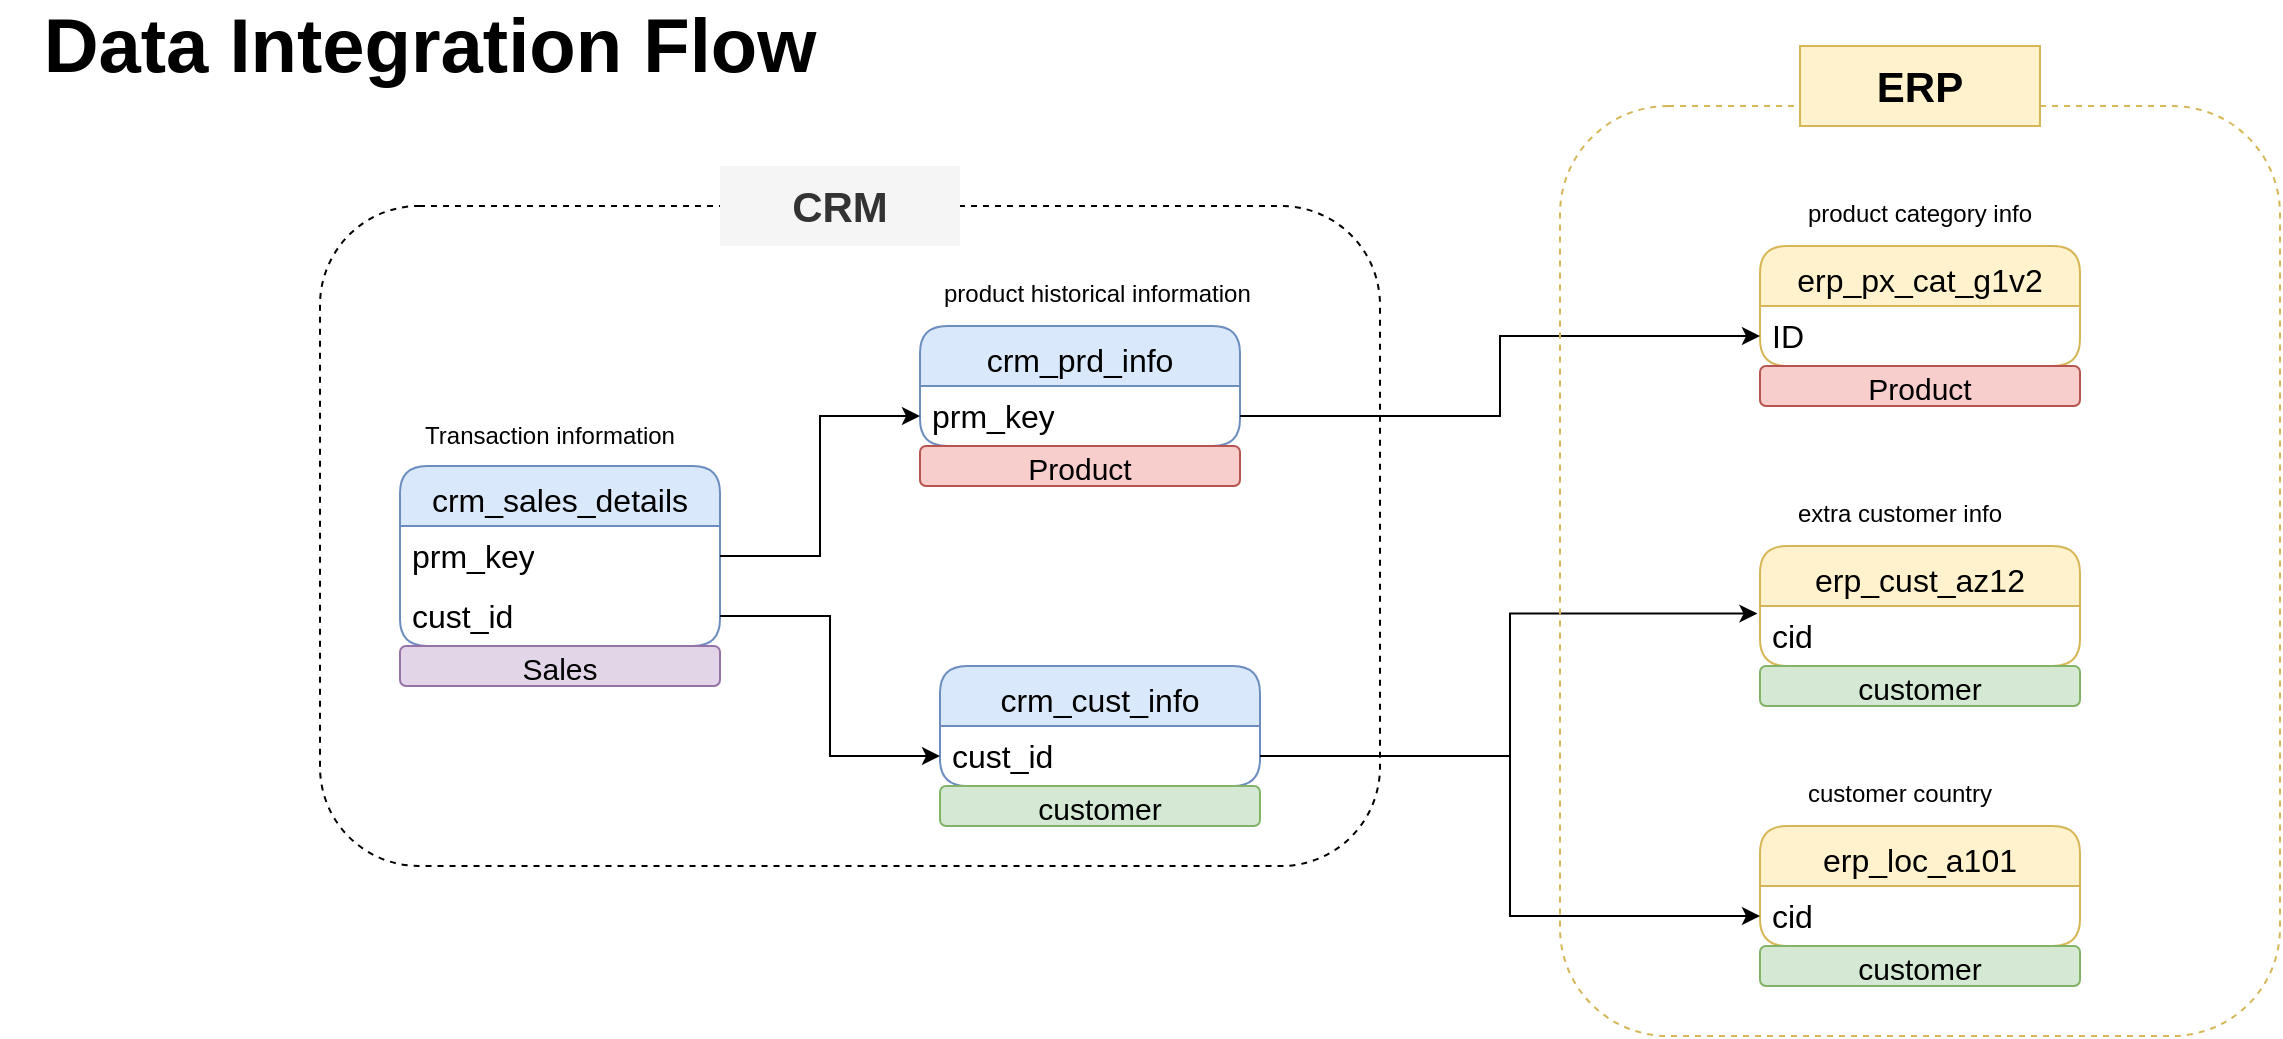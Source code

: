 <mxfile version="26.0.16" pages="2">
  <diagram name="Page-1" id="g1LcvF8aphsJXnMWTRCQ">
    <mxGraphModel dx="1900" dy="1657" grid="1" gridSize="10" guides="1" tooltips="1" connect="1" arrows="1" fold="1" page="1" pageScale="1" pageWidth="850" pageHeight="1100" math="0" shadow="0">
      <root>
        <mxCell id="0" />
        <mxCell id="1" parent="0" />
        <mxCell id="uA1yaRW771HfkSEceYEn-1" value="Data Integration Flow" style="text;html=1;align=center;verticalAlign=middle;whiteSpace=wrap;rounded=0;fontSize=38;fontStyle=1" parent="1" vertex="1">
          <mxGeometry x="-20" y="-20" width="430" height="40" as="geometry" />
        </mxCell>
        <mxCell id="uA1yaRW771HfkSEceYEn-2" value="&lt;span style=&quot;font-size: 16px; text-align: left;&quot;&gt;crm_sales_details&lt;/span&gt;" style="swimlane;fontStyle=0;childLayout=stackLayout;horizontal=1;startSize=30;horizontalStack=0;resizeParent=1;resizeParentMax=0;resizeLast=0;collapsible=1;marginBottom=0;whiteSpace=wrap;html=1;rounded=1;shadow=0;labelBackgroundColor=none;fillColor=#dae8fc;strokeColor=#6c8ebf;fontSize=20;" parent="1" vertex="1">
          <mxGeometry x="180" y="210" width="160" height="90" as="geometry" />
        </mxCell>
        <mxCell id="uA1yaRW771HfkSEceYEn-3" value="&lt;span style=&quot;font-size: 16px;&quot;&gt;prm_key&lt;/span&gt;" style="text;strokeColor=none;fillColor=none;align=left;verticalAlign=middle;spacingLeft=4;spacingRight=4;overflow=hidden;points=[[0,0.5],[1,0.5]];portConstraint=eastwest;rotatable=0;whiteSpace=wrap;html=1;" parent="uA1yaRW771HfkSEceYEn-2" vertex="1">
          <mxGeometry y="30" width="160" height="30" as="geometry" />
        </mxCell>
        <mxCell id="uA1yaRW771HfkSEceYEn-6" value="&lt;span style=&quot;font-size: 16px;&quot;&gt;cust_id&lt;/span&gt;" style="text;strokeColor=none;fillColor=none;align=left;verticalAlign=middle;spacingLeft=4;spacingRight=4;overflow=hidden;points=[[0,0.5],[1,0.5]];portConstraint=eastwest;rotatable=0;whiteSpace=wrap;html=1;" parent="uA1yaRW771HfkSEceYEn-2" vertex="1">
          <mxGeometry y="60" width="160" height="30" as="geometry" />
        </mxCell>
        <mxCell id="uA1yaRW771HfkSEceYEn-7" value="&lt;span style=&quot;font-size: 16px; text-align: left;&quot;&gt;crm_cust_info&lt;/span&gt;" style="swimlane;fontStyle=0;childLayout=stackLayout;horizontal=1;startSize=30;horizontalStack=0;resizeParent=1;resizeParentMax=0;resizeLast=0;collapsible=1;marginBottom=0;whiteSpace=wrap;html=1;rounded=1;shadow=0;labelBackgroundColor=none;fillColor=#dae8fc;strokeColor=#6c8ebf;fontSize=20;" parent="1" vertex="1">
          <mxGeometry x="450" y="310" width="160" height="60" as="geometry" />
        </mxCell>
        <mxCell id="uA1yaRW771HfkSEceYEn-9" value="&lt;span style=&quot;font-size: 16px;&quot;&gt;cust_id&lt;/span&gt;" style="text;strokeColor=none;fillColor=none;align=left;verticalAlign=middle;spacingLeft=4;spacingRight=4;overflow=hidden;points=[[0,0.5],[1,0.5]];portConstraint=eastwest;rotatable=0;whiteSpace=wrap;html=1;" parent="uA1yaRW771HfkSEceYEn-7" vertex="1">
          <mxGeometry y="30" width="160" height="30" as="geometry" />
        </mxCell>
        <mxCell id="uA1yaRW771HfkSEceYEn-10" value="Transaction information" style="text;html=1;align=center;verticalAlign=middle;whiteSpace=wrap;rounded=0;" parent="1" vertex="1">
          <mxGeometry x="190" y="180" width="130" height="30" as="geometry" />
        </mxCell>
        <mxCell id="uA1yaRW771HfkSEceYEn-11" value="&lt;span style=&quot;font-size: 16px; text-align: left;&quot;&gt;crm_prd_info&lt;/span&gt;" style="swimlane;fontStyle=0;childLayout=stackLayout;horizontal=1;startSize=30;horizontalStack=0;resizeParent=1;resizeParentMax=0;resizeLast=0;collapsible=1;marginBottom=0;whiteSpace=wrap;html=1;rounded=1;shadow=0;labelBackgroundColor=none;fillColor=#dae8fc;strokeColor=#6c8ebf;fontSize=20;" parent="1" vertex="1">
          <mxGeometry x="440" y="140" width="160" height="60" as="geometry" />
        </mxCell>
        <mxCell id="uA1yaRW771HfkSEceYEn-12" value="&lt;span style=&quot;font-size: 16px;&quot;&gt;prm_key&lt;/span&gt;" style="text;strokeColor=none;fillColor=none;align=left;verticalAlign=middle;spacingLeft=4;spacingRight=4;overflow=hidden;points=[[0,0.5],[1,0.5]];portConstraint=eastwest;rotatable=0;whiteSpace=wrap;html=1;" parent="uA1yaRW771HfkSEceYEn-11" vertex="1">
          <mxGeometry y="30" width="160" height="30" as="geometry" />
        </mxCell>
        <mxCell id="uA1yaRW771HfkSEceYEn-13" value="product historical information" style="text;whiteSpace=wrap;" parent="1" vertex="1">
          <mxGeometry x="450" y="110" width="160" height="30" as="geometry" />
        </mxCell>
        <mxCell id="uA1yaRW771HfkSEceYEn-15" style="edgeStyle=orthogonalEdgeStyle;rounded=0;orthogonalLoop=1;jettySize=auto;html=1;entryX=0;entryY=0.5;entryDx=0;entryDy=0;" parent="1" source="uA1yaRW771HfkSEceYEn-3" target="uA1yaRW771HfkSEceYEn-12" edge="1">
          <mxGeometry relative="1" as="geometry" />
        </mxCell>
        <mxCell id="uA1yaRW771HfkSEceYEn-16" style="edgeStyle=orthogonalEdgeStyle;rounded=0;orthogonalLoop=1;jettySize=auto;html=1;entryX=0;entryY=0.5;entryDx=0;entryDy=0;" parent="1" source="uA1yaRW771HfkSEceYEn-6" target="uA1yaRW771HfkSEceYEn-9" edge="1">
          <mxGeometry relative="1" as="geometry" />
        </mxCell>
        <mxCell id="uA1yaRW771HfkSEceYEn-18" value="&lt;div style=&quot;text-align: left;&quot;&gt;&lt;span style=&quot;background-color: transparent; font-size: 16px;&quot;&gt;erp_cust_az12&lt;/span&gt;&lt;/div&gt;" style="swimlane;fontStyle=0;childLayout=stackLayout;horizontal=1;startSize=30;horizontalStack=0;resizeParent=1;resizeParentMax=0;resizeLast=0;collapsible=1;marginBottom=0;whiteSpace=wrap;html=1;rounded=1;shadow=0;labelBackgroundColor=none;fillColor=#fff2cc;strokeColor=#d6b656;fontSize=20;" parent="1" vertex="1">
          <mxGeometry x="860" y="250" width="160" height="60" as="geometry" />
        </mxCell>
        <mxCell id="uA1yaRW771HfkSEceYEn-19" value="&lt;span style=&quot;font-size: 16px;&quot;&gt;cid&lt;/span&gt;" style="text;align=left;verticalAlign=middle;spacingLeft=4;spacingRight=4;overflow=hidden;points=[[0,0.5],[1,0.5]];portConstraint=eastwest;rotatable=0;whiteSpace=wrap;html=1;" parent="uA1yaRW771HfkSEceYEn-18" vertex="1">
          <mxGeometry y="30" width="160" height="30" as="geometry" />
        </mxCell>
        <mxCell id="uA1yaRW771HfkSEceYEn-20" value="extra customer info" style="text;whiteSpace=wrap;align=center;" parent="1" vertex="1">
          <mxGeometry x="850" y="220" width="160" height="30" as="geometry" />
        </mxCell>
        <mxCell id="uA1yaRW771HfkSEceYEn-22" value="&lt;div style=&quot;text-align: left;&quot;&gt;&lt;span style=&quot;background-color: transparent; font-size: 16px;&quot;&gt;erp_loc_a101&lt;/span&gt;&lt;/div&gt;" style="swimlane;fontStyle=0;childLayout=stackLayout;horizontal=1;startSize=30;horizontalStack=0;resizeParent=1;resizeParentMax=0;resizeLast=0;collapsible=1;marginBottom=0;whiteSpace=wrap;html=1;rounded=1;shadow=0;labelBackgroundColor=none;fillColor=#fff2cc;strokeColor=#d6b656;fontSize=20;" parent="1" vertex="1">
          <mxGeometry x="860" y="390" width="160" height="60" as="geometry" />
        </mxCell>
        <mxCell id="uA1yaRW771HfkSEceYEn-23" value="&lt;span style=&quot;font-size: 16px;&quot;&gt;cid&lt;/span&gt;" style="text;strokeColor=none;fillColor=none;align=left;verticalAlign=middle;spacingLeft=4;spacingRight=4;overflow=hidden;points=[[0,0.5],[1,0.5]];portConstraint=eastwest;rotatable=0;whiteSpace=wrap;html=1;" parent="uA1yaRW771HfkSEceYEn-22" vertex="1">
          <mxGeometry y="30" width="160" height="30" as="geometry" />
        </mxCell>
        <mxCell id="uA1yaRW771HfkSEceYEn-24" value="customer country" style="text;whiteSpace=wrap;align=center;" parent="1" vertex="1">
          <mxGeometry x="850" y="360" width="160" height="30" as="geometry" />
        </mxCell>
        <mxCell id="uA1yaRW771HfkSEceYEn-27" value="&lt;div style=&quot;text-align: left;&quot;&gt;&lt;span style=&quot;font-size: 16px;&quot;&gt;erp_px_cat_g1v2&lt;/span&gt;&lt;/div&gt;" style="swimlane;fontStyle=0;childLayout=stackLayout;horizontal=1;startSize=30;horizontalStack=0;resizeParent=1;resizeParentMax=0;resizeLast=0;collapsible=1;marginBottom=0;whiteSpace=wrap;html=1;rounded=1;shadow=0;labelBackgroundColor=none;fillColor=#fff2cc;strokeColor=#d6b656;fontSize=20;" parent="1" vertex="1">
          <mxGeometry x="860" y="100" width="160" height="60" as="geometry" />
        </mxCell>
        <mxCell id="uA1yaRW771HfkSEceYEn-28" value="&lt;span style=&quot;font-size: 16px;&quot;&gt;ID&lt;/span&gt;" style="text;strokeColor=none;fillColor=none;align=left;verticalAlign=middle;spacingLeft=4;spacingRight=4;overflow=hidden;points=[[0,0.5],[1,0.5]];portConstraint=eastwest;rotatable=0;whiteSpace=wrap;html=1;" parent="uA1yaRW771HfkSEceYEn-27" vertex="1">
          <mxGeometry y="30" width="160" height="30" as="geometry" />
        </mxCell>
        <mxCell id="uA1yaRW771HfkSEceYEn-29" value="product category info" style="text;whiteSpace=wrap;align=center;" parent="1" vertex="1">
          <mxGeometry x="860" y="70" width="160" height="30" as="geometry" />
        </mxCell>
        <mxCell id="uA1yaRW771HfkSEceYEn-30" style="edgeStyle=orthogonalEdgeStyle;rounded=0;orthogonalLoop=1;jettySize=auto;html=1;entryX=0;entryY=0.5;entryDx=0;entryDy=0;" parent="1" source="uA1yaRW771HfkSEceYEn-12" target="uA1yaRW771HfkSEceYEn-28" edge="1">
          <mxGeometry relative="1" as="geometry" />
        </mxCell>
        <mxCell id="uA1yaRW771HfkSEceYEn-31" style="edgeStyle=orthogonalEdgeStyle;rounded=0;orthogonalLoop=1;jettySize=auto;html=1;entryX=-0.008;entryY=0.127;entryDx=0;entryDy=0;entryPerimeter=0;" parent="1" source="uA1yaRW771HfkSEceYEn-9" target="uA1yaRW771HfkSEceYEn-19" edge="1">
          <mxGeometry relative="1" as="geometry" />
        </mxCell>
        <mxCell id="uA1yaRW771HfkSEceYEn-32" style="edgeStyle=orthogonalEdgeStyle;rounded=0;orthogonalLoop=1;jettySize=auto;html=1;entryX=0;entryY=0.5;entryDx=0;entryDy=0;" parent="1" source="uA1yaRW771HfkSEceYEn-9" target="uA1yaRW771HfkSEceYEn-23" edge="1">
          <mxGeometry relative="1" as="geometry" />
        </mxCell>
        <mxCell id="uA1yaRW771HfkSEceYEn-33" value="" style="rounded=1;whiteSpace=wrap;html=1;fillColor=none;dashed=1;" parent="1" vertex="1">
          <mxGeometry x="140" y="80" width="530" height="330" as="geometry" />
        </mxCell>
        <mxCell id="uA1yaRW771HfkSEceYEn-34" value="&lt;font style=&quot;font-size: 21px;&quot;&gt;CRM&lt;/font&gt;" style="rounded=0;whiteSpace=wrap;html=1;fillColor=#f5f5f5;fontColor=#333333;strokeColor=none;fontStyle=1" parent="1" vertex="1">
          <mxGeometry x="340" y="60" width="120" height="40" as="geometry" />
        </mxCell>
        <mxCell id="uA1yaRW771HfkSEceYEn-35" value="" style="rounded=1;whiteSpace=wrap;html=1;fillColor=none;dashed=1;strokeColor=#d6b656;" parent="1" vertex="1">
          <mxGeometry x="760" y="30" width="360" height="465" as="geometry" />
        </mxCell>
        <mxCell id="uA1yaRW771HfkSEceYEn-36" value="&lt;font style=&quot;font-size: 21px;&quot;&gt;ERP&lt;/font&gt;" style="rounded=0;whiteSpace=wrap;html=1;fillColor=#fff2cc;strokeColor=#d6b656;fontStyle=1" parent="1" vertex="1">
          <mxGeometry x="880" width="120" height="40" as="geometry" />
        </mxCell>
        <mxCell id="DvN9zvWvNREmPjwPhVOK-1" value="Product" style="text;html=1;strokeColor=#b85450;fillColor=#f8cecc;align=center;verticalAlign=middle;whiteSpace=wrap;overflow=hidden;fontSize=15;rounded=1;" vertex="1" parent="1">
          <mxGeometry x="860" y="160" width="160" height="20" as="geometry" />
        </mxCell>
        <mxCell id="DvN9zvWvNREmPjwPhVOK-2" value="Product" style="text;html=1;strokeColor=#b85450;fillColor=#f8cecc;align=center;verticalAlign=middle;whiteSpace=wrap;overflow=hidden;fontSize=15;rounded=1;glass=0;" vertex="1" parent="1">
          <mxGeometry x="440" y="200" width="160" height="20" as="geometry" />
        </mxCell>
        <mxCell id="DvN9zvWvNREmPjwPhVOK-3" value="customer" style="text;html=1;strokeColor=#82b366;fillColor=#d5e8d4;align=center;verticalAlign=middle;whiteSpace=wrap;overflow=hidden;fontSize=15;rounded=1;" vertex="1" parent="1">
          <mxGeometry x="450" y="370" width="160" height="20" as="geometry" />
        </mxCell>
        <mxCell id="DvN9zvWvNREmPjwPhVOK-4" value="customer" style="text;html=1;strokeColor=#82b366;fillColor=#d5e8d4;align=center;verticalAlign=middle;whiteSpace=wrap;overflow=hidden;fontSize=15;rounded=1;" vertex="1" parent="1">
          <mxGeometry x="860" y="310" width="160" height="20" as="geometry" />
        </mxCell>
        <mxCell id="DvN9zvWvNREmPjwPhVOK-5" value="customer" style="text;html=1;strokeColor=#82b366;fillColor=#d5e8d4;align=center;verticalAlign=middle;whiteSpace=wrap;overflow=hidden;fontSize=15;rounded=1;" vertex="1" parent="1">
          <mxGeometry x="860" y="450" width="160" height="20" as="geometry" />
        </mxCell>
        <mxCell id="DvN9zvWvNREmPjwPhVOK-6" value="Sales" style="text;html=1;strokeColor=#9673a6;fillColor=#e1d5e7;align=center;verticalAlign=middle;whiteSpace=wrap;overflow=hidden;fontSize=15;rounded=1;" vertex="1" parent="1">
          <mxGeometry x="180" y="300" width="160" height="20" as="geometry" />
        </mxCell>
      </root>
    </mxGraphModel>
  </diagram>
  <diagram id="1RerbomH_wKRACpyg2KZ" name="Page-2">
    <mxGraphModel dx="1290" dy="607" grid="0" gridSize="10" guides="1" tooltips="1" connect="1" arrows="1" fold="1" page="0" pageScale="1" pageWidth="850" pageHeight="1100" math="0" shadow="0">
      <root>
        <mxCell id="0" />
        <mxCell id="1" parent="0" />
      </root>
    </mxGraphModel>
  </diagram>
</mxfile>
